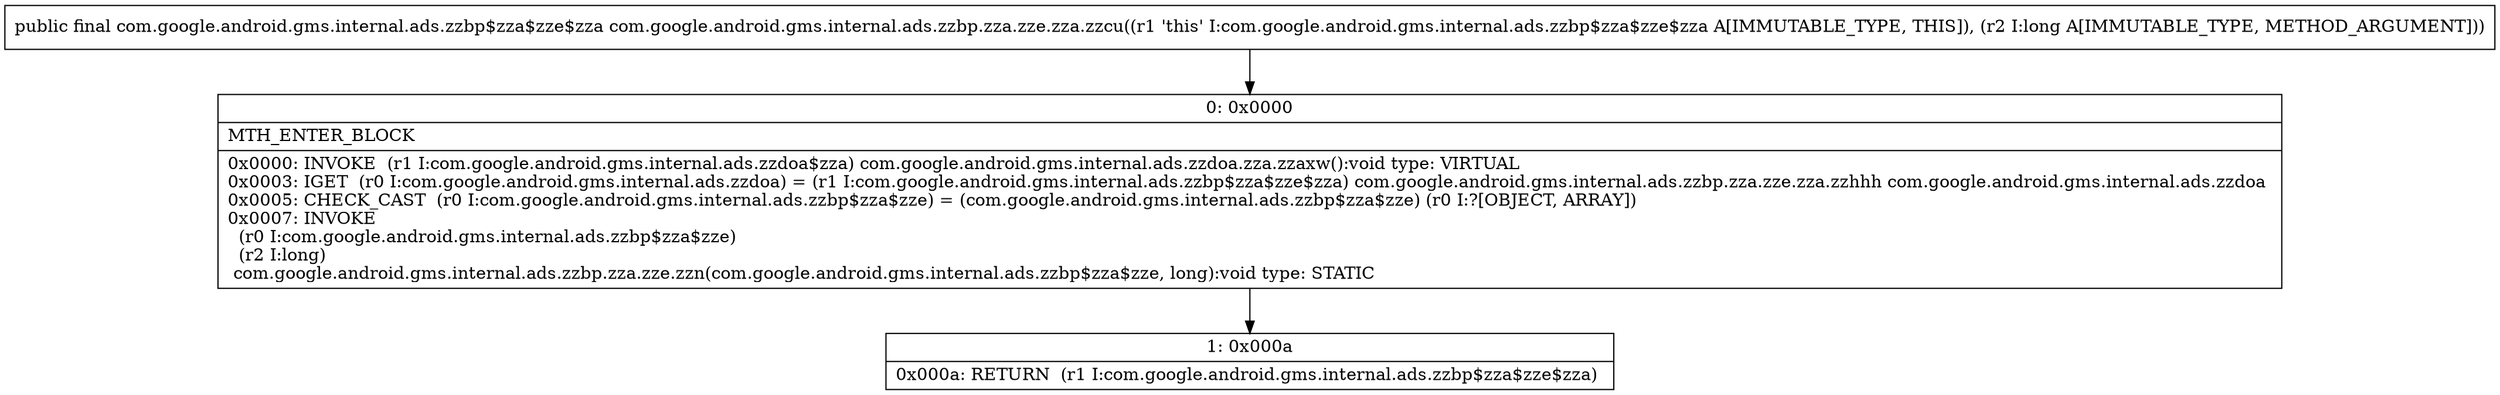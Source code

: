 digraph "CFG forcom.google.android.gms.internal.ads.zzbp.zza.zze.zza.zzcu(J)Lcom\/google\/android\/gms\/internal\/ads\/zzbp$zza$zze$zza;" {
Node_0 [shape=record,label="{0\:\ 0x0000|MTH_ENTER_BLOCK\l|0x0000: INVOKE  (r1 I:com.google.android.gms.internal.ads.zzdoa$zza) com.google.android.gms.internal.ads.zzdoa.zza.zzaxw():void type: VIRTUAL \l0x0003: IGET  (r0 I:com.google.android.gms.internal.ads.zzdoa) = (r1 I:com.google.android.gms.internal.ads.zzbp$zza$zze$zza) com.google.android.gms.internal.ads.zzbp.zza.zze.zza.zzhhh com.google.android.gms.internal.ads.zzdoa \l0x0005: CHECK_CAST  (r0 I:com.google.android.gms.internal.ads.zzbp$zza$zze) = (com.google.android.gms.internal.ads.zzbp$zza$zze) (r0 I:?[OBJECT, ARRAY]) \l0x0007: INVOKE  \l  (r0 I:com.google.android.gms.internal.ads.zzbp$zza$zze)\l  (r2 I:long)\l com.google.android.gms.internal.ads.zzbp.zza.zze.zzn(com.google.android.gms.internal.ads.zzbp$zza$zze, long):void type: STATIC \l}"];
Node_1 [shape=record,label="{1\:\ 0x000a|0x000a: RETURN  (r1 I:com.google.android.gms.internal.ads.zzbp$zza$zze$zza) \l}"];
MethodNode[shape=record,label="{public final com.google.android.gms.internal.ads.zzbp$zza$zze$zza com.google.android.gms.internal.ads.zzbp.zza.zze.zza.zzcu((r1 'this' I:com.google.android.gms.internal.ads.zzbp$zza$zze$zza A[IMMUTABLE_TYPE, THIS]), (r2 I:long A[IMMUTABLE_TYPE, METHOD_ARGUMENT])) }"];
MethodNode -> Node_0;
Node_0 -> Node_1;
}

